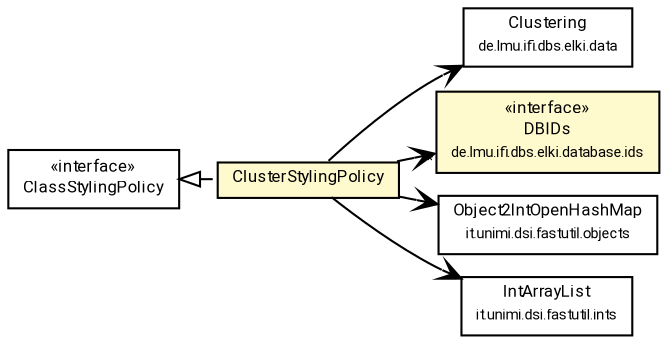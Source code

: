 #!/usr/local/bin/dot
#
# Class diagram 
# Generated by UMLGraph version R5_7_2-60-g0e99a6 (http://www.spinellis.gr/umlgraph/)
#

digraph G {
	graph [fontnames="svg"]
	edge [fontname="Roboto",fontsize=7,labelfontname="Roboto",labelfontsize=7,color="black"];
	node [fontname="Roboto",fontcolor="black",fontsize=8,shape=plaintext,margin=0,width=0,height=0];
	nodesep=0.15;
	ranksep=0.25;
	rankdir=LR;
	// de.lmu.ifi.dbs.elki.visualization.style.ClusterStylingPolicy
	c2643804 [label=<<table title="de.lmu.ifi.dbs.elki.visualization.style.ClusterStylingPolicy" border="0" cellborder="1" cellspacing="0" cellpadding="2" bgcolor="lemonChiffon" href="ClusterStylingPolicy.html" target="_parent">
		<tr><td><table border="0" cellspacing="0" cellpadding="1">
		<tr><td align="center" balign="center"> <font face="Roboto">ClusterStylingPolicy</font> </td></tr>
		</table></td></tr>
		</table>>, URL="ClusterStylingPolicy.html"];
	// de.lmu.ifi.dbs.elki.visualization.style.ClassStylingPolicy
	c2643806 [label=<<table title="de.lmu.ifi.dbs.elki.visualization.style.ClassStylingPolicy" border="0" cellborder="1" cellspacing="0" cellpadding="2" href="ClassStylingPolicy.html" target="_parent">
		<tr><td><table border="0" cellspacing="0" cellpadding="1">
		<tr><td align="center" balign="center"> &#171;interface&#187; </td></tr>
		<tr><td align="center" balign="center"> <font face="Roboto">ClassStylingPolicy</font> </td></tr>
		</table></td></tr>
		</table>>, URL="ClassStylingPolicy.html"];
	// de.lmu.ifi.dbs.elki.data.Clustering<M extends de.lmu.ifi.dbs.elki.data.model.Model>
	c2644056 [label=<<table title="de.lmu.ifi.dbs.elki.data.Clustering" border="0" cellborder="1" cellspacing="0" cellpadding="2" href="../../data/Clustering.html" target="_parent">
		<tr><td><table border="0" cellspacing="0" cellpadding="1">
		<tr><td align="center" balign="center"> <font face="Roboto">Clustering</font> </td></tr>
		<tr><td align="center" balign="center"> <font face="Roboto" point-size="7.0">de.lmu.ifi.dbs.elki.data</font> </td></tr>
		</table></td></tr>
		</table>>, URL="../../data/Clustering.html"];
	// de.lmu.ifi.dbs.elki.database.ids.DBIDs
	c2644767 [label=<<table title="de.lmu.ifi.dbs.elki.database.ids.DBIDs" border="0" cellborder="1" cellspacing="0" cellpadding="2" bgcolor="LemonChiffon" href="../../database/ids/DBIDs.html" target="_parent">
		<tr><td><table border="0" cellspacing="0" cellpadding="1">
		<tr><td align="center" balign="center"> &#171;interface&#187; </td></tr>
		<tr><td align="center" balign="center"> <font face="Roboto">DBIDs</font> </td></tr>
		<tr><td align="center" balign="center"> <font face="Roboto" point-size="7.0">de.lmu.ifi.dbs.elki.database.ids</font> </td></tr>
		</table></td></tr>
		</table>>, URL="../../database/ids/DBIDs.html"];
	// de.lmu.ifi.dbs.elki.visualization.style.ClusterStylingPolicy implements de.lmu.ifi.dbs.elki.visualization.style.ClassStylingPolicy
	c2643806 -> c2643804 [arrowtail=empty,style=dashed,dir=back,weight=9];
	// de.lmu.ifi.dbs.elki.visualization.style.ClusterStylingPolicy navassoc de.lmu.ifi.dbs.elki.database.ids.DBIDs
	c2643804 -> c2644767 [arrowhead=open,weight=1,headlabel="*"];
	// de.lmu.ifi.dbs.elki.visualization.style.ClusterStylingPolicy navassoc it.unimi.dsi.fastutil.objects.Object2IntOpenHashMap<K>
	c2643804 -> c2646682 [arrowhead=open,weight=1];
	// de.lmu.ifi.dbs.elki.visualization.style.ClusterStylingPolicy navassoc it.unimi.dsi.fastutil.ints.IntArrayList
	c2643804 -> c2646683 [arrowhead=open,weight=1];
	// de.lmu.ifi.dbs.elki.visualization.style.ClusterStylingPolicy navassoc de.lmu.ifi.dbs.elki.data.Clustering<M extends de.lmu.ifi.dbs.elki.data.model.Model>
	c2643804 -> c2644056 [arrowhead=open,weight=1];
	// it.unimi.dsi.fastutil.ints.IntArrayList
	c2646683 [label=<<table title="it.unimi.dsi.fastutil.ints.IntArrayList" border="0" cellborder="1" cellspacing="0" cellpadding="2" href="http://docs.oracle.com/javase/7/docs/api/it/unimi/dsi/fastutil/ints/IntArrayList.html" target="_parent">
		<tr><td><table border="0" cellspacing="0" cellpadding="1">
		<tr><td align="center" balign="center"> <font face="Roboto">IntArrayList</font> </td></tr>
		<tr><td align="center" balign="center"> <font face="Roboto" point-size="7.0">it.unimi.dsi.fastutil.ints</font> </td></tr>
		</table></td></tr>
		</table>>, URL="http://docs.oracle.com/javase/7/docs/api/it/unimi/dsi/fastutil/ints/IntArrayList.html"];
	// it.unimi.dsi.fastutil.objects.Object2IntOpenHashMap<K>
	c2646682 [label=<<table title="it.unimi.dsi.fastutil.objects.Object2IntOpenHashMap" border="0" cellborder="1" cellspacing="0" cellpadding="2" href="http://docs.oracle.com/javase/7/docs/api/it/unimi/dsi/fastutil/objects/Object2IntOpenHashMap.html" target="_parent">
		<tr><td><table border="0" cellspacing="0" cellpadding="1">
		<tr><td align="center" balign="center"> <font face="Roboto">Object2IntOpenHashMap</font> </td></tr>
		<tr><td align="center" balign="center"> <font face="Roboto" point-size="7.0">it.unimi.dsi.fastutil.objects</font> </td></tr>
		</table></td></tr>
		</table>>, URL="http://docs.oracle.com/javase/7/docs/api/it/unimi/dsi/fastutil/objects/Object2IntOpenHashMap.html"];
}

